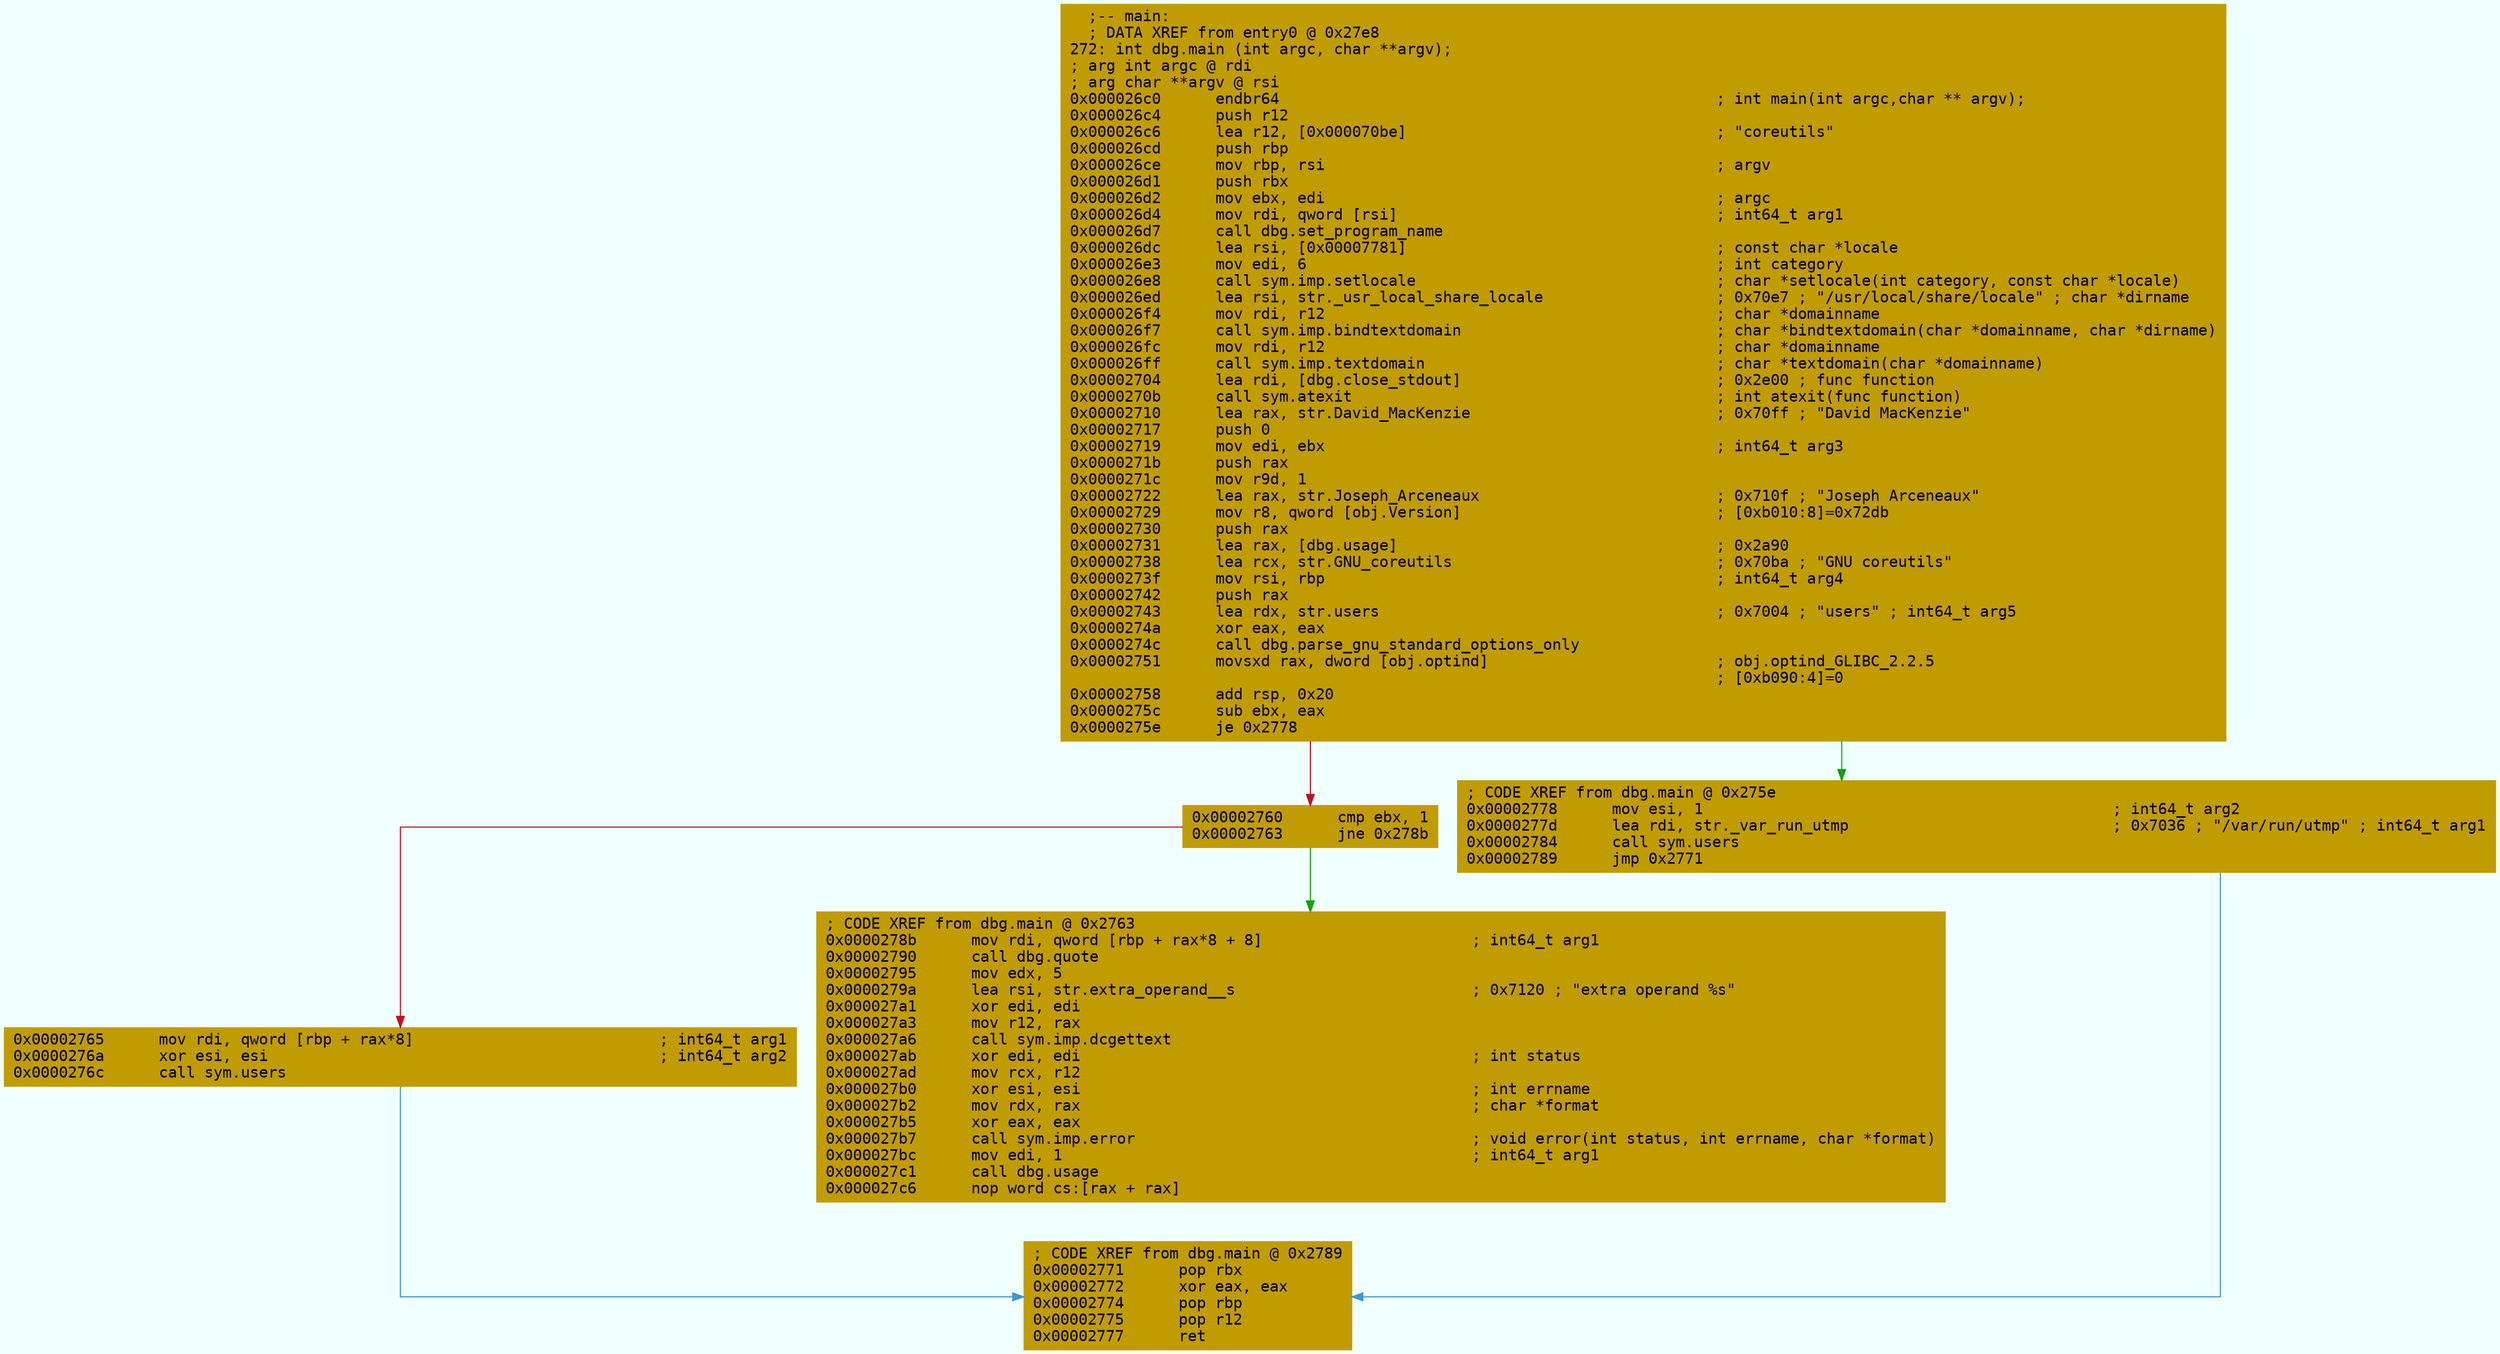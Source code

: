 digraph code {
	graph [bgcolor=azure fontsize=8 fontname="Courier" splines="ortho"];
	node [fillcolor=gray style=filled shape=box];
	edge [arrowhead="normal"];
	"0x000026c0" [URL="dbg.main/0x000026c0", fillcolor="#c19c00",color="#c19c00", fontname="Courier",label="  ;-- main:\l  ; DATA XREF from entry0 @ 0x27e8\l272: int dbg.main (int argc, char **argv);\l; arg int argc @ rdi\l; arg char **argv @ rsi\l0x000026c0      endbr64                                                ; int main(int argc,char ** argv);\l0x000026c4      push r12\l0x000026c6      lea r12, [0x000070be]                                  ; \"coreutils\"\l0x000026cd      push rbp\l0x000026ce      mov rbp, rsi                                           ; argv\l0x000026d1      push rbx\l0x000026d2      mov ebx, edi                                           ; argc\l0x000026d4      mov rdi, qword [rsi]                                   ; int64_t arg1\l0x000026d7      call dbg.set_program_name\l0x000026dc      lea rsi, [0x00007781]                                  ; const char *locale\l0x000026e3      mov edi, 6                                             ; int category\l0x000026e8      call sym.imp.setlocale                                 ; char *setlocale(int category, const char *locale)\l0x000026ed      lea rsi, str._usr_local_share_locale                   ; 0x70e7 ; \"/usr/local/share/locale\" ; char *dirname\l0x000026f4      mov rdi, r12                                           ; char *domainname\l0x000026f7      call sym.imp.bindtextdomain                            ; char *bindtextdomain(char *domainname, char *dirname)\l0x000026fc      mov rdi, r12                                           ; char *domainname\l0x000026ff      call sym.imp.textdomain                                ; char *textdomain(char *domainname)\l0x00002704      lea rdi, [dbg.close_stdout]                            ; 0x2e00 ; func function\l0x0000270b      call sym.atexit                                        ; int atexit(func function)\l0x00002710      lea rax, str.David_MacKenzie                           ; 0x70ff ; \"David MacKenzie\"\l0x00002717      push 0\l0x00002719      mov edi, ebx                                           ; int64_t arg3\l0x0000271b      push rax\l0x0000271c      mov r9d, 1\l0x00002722      lea rax, str.Joseph_Arceneaux                          ; 0x710f ; \"Joseph Arceneaux\"\l0x00002729      mov r8, qword [obj.Version]                            ; [0xb010:8]=0x72db\l0x00002730      push rax\l0x00002731      lea rax, [dbg.usage]                                   ; 0x2a90\l0x00002738      lea rcx, str.GNU_coreutils                             ; 0x70ba ; \"GNU coreutils\"\l0x0000273f      mov rsi, rbp                                           ; int64_t arg4\l0x00002742      push rax\l0x00002743      lea rdx, str.users                                     ; 0x7004 ; \"users\" ; int64_t arg5\l0x0000274a      xor eax, eax\l0x0000274c      call dbg.parse_gnu_standard_options_only\l0x00002751      movsxd rax, dword [obj.optind]                         ; obj.optind_GLIBC_2.2.5\l                                                                       ; [0xb090:4]=0\l0x00002758      add rsp, 0x20\l0x0000275c      sub ebx, eax\l0x0000275e      je 0x2778\l"]
	"0x00002760" [URL="dbg.main/0x00002760", fillcolor="#c19c00",color="#c19c00", fontname="Courier",label="0x00002760      cmp ebx, 1\l0x00002763      jne 0x278b\l"]
	"0x00002765" [URL="dbg.main/0x00002765", fillcolor="#c19c00",color="#c19c00", fontname="Courier",label="0x00002765      mov rdi, qword [rbp + rax*8]                           ; int64_t arg1\l0x0000276a      xor esi, esi                                           ; int64_t arg2\l0x0000276c      call sym.users\l"]
	"0x00002771" [URL="dbg.main/0x00002771", fillcolor="#c19c00",color="#c19c00", fontname="Courier",label="; CODE XREF from dbg.main @ 0x2789\l0x00002771      pop rbx\l0x00002772      xor eax, eax\l0x00002774      pop rbp\l0x00002775      pop r12\l0x00002777      ret\l"]
	"0x00002778" [URL="dbg.main/0x00002778", fillcolor="#c19c00",color="#c19c00", fontname="Courier",label="; CODE XREF from dbg.main @ 0x275e\l0x00002778      mov esi, 1                                             ; int64_t arg2\l0x0000277d      lea rdi, str._var_run_utmp                             ; 0x7036 ; \"/var/run/utmp\" ; int64_t arg1\l0x00002784      call sym.users\l0x00002789      jmp 0x2771\l"]
	"0x0000278b" [URL="dbg.main/0x0000278b", fillcolor="#c19c00",color="#c19c00", fontname="Courier",label="; CODE XREF from dbg.main @ 0x2763\l0x0000278b      mov rdi, qword [rbp + rax*8 + 8]                       ; int64_t arg1\l0x00002790      call dbg.quote\l0x00002795      mov edx, 5\l0x0000279a      lea rsi, str.extra_operand__s                          ; 0x7120 ; \"extra operand %s\"\l0x000027a1      xor edi, edi\l0x000027a3      mov r12, rax\l0x000027a6      call sym.imp.dcgettext\l0x000027ab      xor edi, edi                                           ; int status\l0x000027ad      mov rcx, r12\l0x000027b0      xor esi, esi                                           ; int errname\l0x000027b2      mov rdx, rax                                           ; char *format\l0x000027b5      xor eax, eax\l0x000027b7      call sym.imp.error                                     ; void error(int status, int errname, char *format)\l0x000027bc      mov edi, 1                                             ; int64_t arg1\l0x000027c1      call dbg.usage\l0x000027c6      nop word cs:[rax + rax]\l"]
        "0x000026c0" -> "0x00002778" [color="#13a10e"];
        "0x000026c0" -> "0x00002760" [color="#c50f1f"];
        "0x00002760" -> "0x0000278b" [color="#13a10e"];
        "0x00002760" -> "0x00002765" [color="#c50f1f"];
        "0x00002765" -> "0x00002771" [color="#3a96dd"];
        "0x00002778" -> "0x00002771" [color="#3a96dd"];
}
